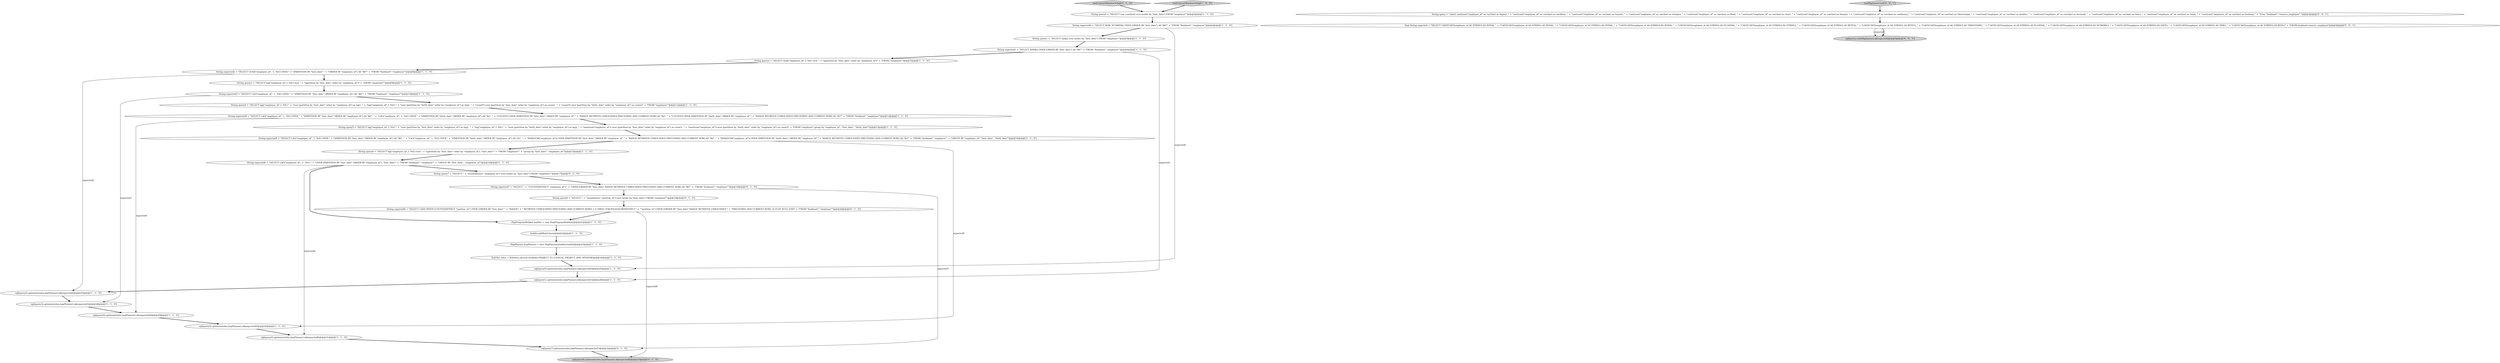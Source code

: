 digraph {
12 [style = filled, label = "String expected4 = \"SELECT LAG(\"employee_id\", 1, 'NA') OVER \" + \"(PARTITION BY \"hire_date\" ORDER BY \"employee_id\") AS \"$0\", \" + \"LAG(\"employee_id\", 1, 'NA') OVER \" + \"(PARTITION BY \"birth_date\" ORDER BY \"employee_id\") AS \"$1\", \" + \"COUNT(*) OVER (PARTITION BY \"hire_date\" ORDER BY \"employee_id\" \" + \"RANGE BETWEEN UNBOUNDED PRECEDING AND CURRENT ROW) AS \"$2\", \" + \"COUNT(*) OVER (PARTITION BY \"birth_date\" ORDER BY \"employee_id\" \" + \"RANGE BETWEEN UNBOUNDED PRECEDING AND CURRENT ROW) AS \"$3\"\" + \"FROM \"foodmart\".\"employee\"\"@@@12@@@['1', '1', '0']", fillcolor = white, shape = ellipse image = "AAA0AAABBB1BBB"];
11 [style = filled, label = "builder.addRuleClass()@@@22@@@['1', '1', '0']", fillcolor = white, shape = ellipse image = "AAA0AAABBB1BBB"];
33 [style = filled, label = "final String expected = \"SELECT CAST(CAST(employee_id AS STRING) AS INT64), \" + \"CAST(CAST(employee_id AS STRING) AS INT64), \" + \"CAST(CAST(employee_id AS STRING) AS INT64), \" + \"CAST(CAST(employee_id AS STRING) AS INT64), \" + \"CAST(CAST(employee_id AS STRING) AS FLOAT64), \" + \"CAST(CAST(employee_id AS STRING) AS STRING), \" + \"CAST(CAST(employee_id AS STRING) AS BYTES), \" + \"CAST(CAST(employee_id AS STRING) AS BYTES), \" + \"CAST(CAST(employee_id AS STRING) AS TIMESTAMP), \" + \"CAST(CAST(employee_id AS STRING) AS FLOAT64), \" + \"CAST(CAST(employee_id AS STRING) AS NUMERIC), \" + \"CAST(CAST(employee_id AS STRING) AS DATE), \" + \"CAST(CAST(employee_id AS STRING) AS TIME), \" + \"CAST(CAST(employee_id AS STRING) AS BOOL)\" + \"FROM foodmart.reserve_employee\"@@@4@@@['0', '0', '1']", fillcolor = white, shape = ellipse image = "AAA0AAABBB3BBB"];
32 [style = filled, label = "String query8 = \"SELECT \" + \"sum(distinct \"position_id\") over (order by \"hire_date\") FROM \"employee\"\"@@@19@@@['0', '1', '0']", fillcolor = white, shape = ellipse image = "AAA1AAABBB2BBB"];
23 [style = filled, label = "sql(query2).optimize(rules,hepPlanner).ok(expected2)@@@27@@@['1', '1', '0']", fillcolor = white, shape = ellipse image = "AAA0AAABBB1BBB"];
28 [style = filled, label = "String expected7 = \"SELECT \" + \"COUNT(DISTINCT \"employee_id\") \" + \"OVER (ORDER BY \"hire_date\" RANGE BETWEEN UNBOUNDED PRECEDING AND CURRENT ROW) AS \"$0\"\" + \"FROM \"foodmart\".\"employee\"\"@@@18@@@['0', '1', '0']", fillcolor = white, shape = ellipse image = "AAA1AAABBB2BBB"];
3 [style = filled, label = "String expected1 = \"SELECT RANK() OVER (ORDER BY \"hire_date\") AS \"$0\"\" + \"FROM \"foodmart\".\"employee\"\"@@@6@@@['1', '1', '0']", fillcolor = white, shape = ellipse image = "AAA0AAABBB1BBB"];
1 [style = filled, label = "String query1 = \"SELECT rank() over (order by \"hire_date\") FROM \"employee\"\"@@@5@@@['1', '1', '0']", fillcolor = white, shape = ellipse image = "AAA0AAABBB1BBB"];
10 [style = filled, label = "String query6 = \"SELECT lag(\"employee_id\",1,'NA') over \" + \"(partition by \"hire_date\" order by \"employee_id\"), \"hire_date\"\" + \"FROM \"employee\"\" + \"group by \"hire_date\", \"employee_id\"\"@@@15@@@['1', '1', '0']", fillcolor = white, shape = ellipse image = "AAA0AAABBB1BBB"];
9 [style = filled, label = "String query2 = \"SELECT lead(\"employee_id\",1,'NA') over \" + \"(partition by \"hire_date\" order by \"employee_id\")\" + \"FROM \"employee\"\"@@@7@@@['1', '1', '0']", fillcolor = white, shape = ellipse image = "AAA0AAABBB1BBB"];
26 [style = filled, label = "testConvertWindowToSql['0', '1', '0']", fillcolor = lightgray, shape = diamond image = "AAA0AAABBB2BBB"];
8 [style = filled, label = "RuleSet rules = RuleSets.ofList(CoreRules.PROJECT_TO_LOGICAL_PROJECT_AND_WINDOW)@@@24@@@['1', '1', '0']", fillcolor = white, shape = ellipse image = "AAA0AAABBB1BBB"];
31 [style = filled, label = "String expected8 = \"SELECT CASE WHEN (COUNT(DISTINCT \"position_id\") OVER (ORDER BY \"hire_date\" \" + \"RANGE\" + \" BETWEEN UNBOUNDED PRECEDING AND CURRENT ROW)) > 0 THEN COALESCE(SUM(DISTINCT \" + \"\"position_id\") OVER (ORDER BY \"hire_date\" RANGE BETWEEN UNBOUNDED \" + \"PRECEDING AND CURRENT ROW), 0) ELSE NULL END\" + \"FROM \"foodmart\".\"employee\"\"@@@20@@@['0', '1', '0']", fillcolor = white, shape = ellipse image = "AAA1AAABBB2BBB"];
0 [style = filled, label = "sql(query4).optimize(rules,hepPlanner).ok(expected4)@@@29@@@['1', '1', '0']", fillcolor = white, shape = ellipse image = "AAA0AAABBB1BBB"];
17 [style = filled, label = "sql(query6).optimize(rules,hepPlanner).ok(expected6)@@@31@@@['1', '1', '0']", fillcolor = white, shape = ellipse image = "AAA0AAABBB1BBB"];
35 [style = filled, label = "String query = \"select cast(cast(\"employee_id\" as varchar) as bigint), \" + \"cast(cast(\"employee_id\" as varchar) as smallint), \" + \"cast(cast(\"employee_id\" as varchar) as tinyint), \" + \"cast(cast(\"employee_id\" as varchar) as integer), \" + \"cast(cast(\"employee_id\" as varchar) as float), \" + \"cast(cast(\"employee_id\" as varchar) as char), \" + \"cast(cast(\"employee_id\" as varchar) as binary), \" + \"cast(cast(\"employee_id\" as varchar) as varbinary), \" + \"cast(cast(\"employee_id\" as varchar) as timestamp), \" + \"cast(cast(\"employee_id\" as varchar) as double), \" + \"cast(cast(\"employee_id\" as varchar) as decimal), \" + \"cast(cast(\"employee_id\" as varchar) as date), \" + \"cast(cast(\"employee_id\" as varchar) as time), \" + \"cast(cast(\"employee_id\" as varchar) as boolean) \" + \"from \"foodmart\".\"reserve_employee\" \"@@@3@@@['0', '0', '1']", fillcolor = white, shape = ellipse image = "AAA0AAABBB3BBB"];
5 [style = filled, label = "HepProgramBuilder builder = new HepProgramBuilder()@@@21@@@['1', '1', '0']", fillcolor = white, shape = ellipse image = "AAA0AAABBB1BBB"];
13 [style = filled, label = "String expected3 = \"SELECT LAG(\"employee_id\", 1, 'NA') OVER \" + \"(PARTITION BY \"hire_date\" ORDER BY \"employee_id\") AS \"$0\"\" + \"FROM \"foodmart\".\"employee\"\"@@@10@@@['1', '1', '0']", fillcolor = white, shape = ellipse image = "AAA0AAABBB1BBB"];
25 [style = filled, label = "String query3 = \"SELECT lag(\"employee_id\",1,'NA') over \" + \"(partition by \"hire_date\" order by \"employee_id\")\" + \"FROM \"employee\"\"@@@9@@@['1', '1', '0']", fillcolor = white, shape = ellipse image = "AAA0AAABBB1BBB"];
16 [style = filled, label = "String query0 = \"SELECT row_number() over (order by \"hire_date\") FROM \"employee\"\"@@@3@@@['1', '1', '0']", fillcolor = white, shape = ellipse image = "AAA0AAABBB1BBB"];
2 [style = filled, label = "String expected2 = \"SELECT LEAD(\"employee_id\", 1, 'NA') OVER \" + \"(PARTITION BY \"hire_date\" \" + \"ORDER BY \"employee_id\") AS \"$0\"\" + \"FROM \"foodmart\".\"employee\"\"@@@8@@@['1', '1', '0']", fillcolor = white, shape = ellipse image = "AAA0AAABBB1BBB"];
22 [style = filled, label = "String expected6 = \"SELECT LAG(\"employee_id\", 1, 'NA') \" + \"OVER (PARTITION BY \"hire_date\" ORDER BY \"employee_id\"), \"hire_date\"\" + \"FROM \"foodmart\".\"employee\"\" + \"GROUP BY \"hire_date\", \"employee_id\"\"@@@16@@@['1', '1', '0']", fillcolor = white, shape = ellipse image = "AAA0AAABBB1BBB"];
34 [style = filled, label = "testBigQueryCast['0', '0', '1']", fillcolor = lightgray, shape = diamond image = "AAA0AAABBB3BBB"];
6 [style = filled, label = "sql(query5).optimize(rules,hepPlanner).ok(expected5)@@@30@@@['1', '1', '0']", fillcolor = white, shape = ellipse image = "AAA0AAABBB1BBB"];
4 [style = filled, label = "sql(query3).optimize(rules,hepPlanner).ok(expected3)@@@28@@@['1', '1', '0']", fillcolor = white, shape = ellipse image = "AAA0AAABBB1BBB"];
15 [style = filled, label = "testConvertWindowToSql['1', '0', '0']", fillcolor = lightgray, shape = diamond image = "AAA0AAABBB1BBB"];
7 [style = filled, label = "sql(query1).optimize(rules,hepPlanner).ok(expected1)@@@26@@@['1', '1', '0']", fillcolor = white, shape = ellipse image = "AAA0AAABBB1BBB"];
29 [style = filled, label = "sql(query7).optimize(rules,hepPlanner).ok(expected7)@@@32@@@['0', '1', '0']", fillcolor = white, shape = ellipse image = "AAA1AAABBB2BBB"];
18 [style = filled, label = "String expected5 = \"SELECT LAG(\"employee_id\", 1, 'NA') OVER \" + \"(PARTITION BY \"hire_date\" ORDER BY \"employee_id\") AS \"$0\", \" + \"LAG(\"employee_id\", 1, 'NA') OVER \" + \"(PARTITION BY \"birth_date\" ORDER BY \"employee_id\") AS \"$1\", \" + \"MAX(SUM(\"employee_id\")) OVER (PARTITION BY \"hire_date\" ORDER BY \"employee_id\" \" + \"RANGE BETWEEN UNBOUNDED PRECEDING AND CURRENT ROW) AS \"$2\", \" + \"MAX(SUM(\"employee_id\")) OVER (PARTITION BY \"birth_date\" ORDER BY \"employee_id\" \" + \"RANGE BETWEEN UNBOUNDED PRECEDING AND CURRENT ROW) AS \"$3\"\" + \"FROM \"foodmart\".\"employee\"\" + \"GROUP BY \"employee_id\", \"hire_date\", \"birth_date\"\"@@@14@@@['1', '1', '0']", fillcolor = white, shape = ellipse image = "AAA0AAABBB1BBB"];
19 [style = filled, label = "String query5 = \"SELECT lag(\"employee_id\",1,'NA') \" + \"over (partition by \"hire_date\" order by \"employee_id\") as lag1, \" + \"lag(\"employee_id\",1,'NA') \" + \"over (partition by \"birth_date\" order by \"employee_id\") as lag2, \" + \"max(sum(\"employee_id\")) over (partition by \"hire_date\" order by \"employee_id\") as count1, \" + \"max(sum(\"employee_id\")) over (partition by \"birth_date\" order by \"employee_id\") as count2\" + \"FROM \"employee\" group by \"employee_id\", \"hire_date\", \"birth_date\"\"@@@13@@@['1', '1', '0']", fillcolor = white, shape = ellipse image = "AAA0AAABBB1BBB"];
21 [style = filled, label = "HepPlanner hepPlanner = new HepPlanner(builder.build())@@@23@@@['1', '1', '0']", fillcolor = white, shape = ellipse image = "AAA0AAABBB1BBB"];
24 [style = filled, label = "String expected0 = \"SELECT ROW_NUMBER() OVER (ORDER BY \"hire_date\") AS \"$0\"\" + \"FROM \"foodmart\".\"employee\"\"@@@4@@@['1', '1', '0']", fillcolor = white, shape = ellipse image = "AAA0AAABBB1BBB"];
36 [style = filled, label = "sql(query).withBigQuery().ok(expected)@@@5@@@['0', '0', '1']", fillcolor = lightgray, shape = ellipse image = "AAA0AAABBB3BBB"];
14 [style = filled, label = "sql(query0).optimize(rules,hepPlanner).ok(expected0)@@@25@@@['1', '1', '0']", fillcolor = white, shape = ellipse image = "AAA0AAABBB1BBB"];
20 [style = filled, label = "String query4 = \"SELECT lag(\"employee_id\",1,'NA') \" + \"over (partition by \"hire_date\" order by \"employee_id\") as lag1, \" + \"lag(\"employee_id\",1,'NA') \" + \"over (partition by \"birth_date\" order by \"employee_id\") as lag2, \" + \"count(*) over (partition by \"hire_date\" order by \"employee_id\") as count1, \" + \"count(*) over (partition by \"birth_date\" order by \"employee_id\") as count2\" + \"FROM \"employee\"\"@@@11@@@['1', '1', '0']", fillcolor = white, shape = ellipse image = "AAA0AAABBB1BBB"];
27 [style = filled, label = "sql(query8).optimize(rules,hepPlanner).ok(expected8)@@@33@@@['0', '1', '0']", fillcolor = lightgray, shape = ellipse image = "AAA1AAABBB2BBB"];
30 [style = filled, label = "String query7 = \"SELECT \" + \"count(distinct \"employee_id\") over (order by \"hire_date\") FROM \"employee\"\"@@@17@@@['0', '1', '0']", fillcolor = white, shape = ellipse image = "AAA1AAABBB2BBB"];
0->6 [style = bold, label=""];
3->7 [style = solid, label="expected1"];
7->23 [style = bold, label=""];
35->33 [style = bold, label=""];
16->24 [style = bold, label=""];
8->14 [style = bold, label=""];
22->5 [style = bold, label=""];
14->7 [style = bold, label=""];
22->30 [style = bold, label=""];
29->27 [style = bold, label=""];
11->21 [style = bold, label=""];
26->16 [style = bold, label=""];
12->0 [style = solid, label="expected4"];
24->14 [style = solid, label="expected0"];
28->32 [style = bold, label=""];
9->2 [style = bold, label=""];
21->8 [style = bold, label=""];
6->17 [style = bold, label=""];
2->25 [style = bold, label=""];
24->1 [style = bold, label=""];
10->22 [style = bold, label=""];
1->3 [style = bold, label=""];
18->6 [style = solid, label="expected5"];
22->17 [style = solid, label="expected6"];
5->11 [style = bold, label=""];
32->31 [style = bold, label=""];
3->9 [style = bold, label=""];
18->10 [style = bold, label=""];
25->13 [style = bold, label=""];
12->19 [style = bold, label=""];
31->5 [style = bold, label=""];
15->16 [style = bold, label=""];
2->23 [style = solid, label="expected2"];
13->4 [style = solid, label="expected3"];
33->36 [style = solid, label="expected"];
30->28 [style = bold, label=""];
34->35 [style = bold, label=""];
13->20 [style = bold, label=""];
23->4 [style = bold, label=""];
19->18 [style = bold, label=""];
33->36 [style = bold, label=""];
31->27 [style = solid, label="expected8"];
20->12 [style = bold, label=""];
17->29 [style = bold, label=""];
28->29 [style = solid, label="expected7"];
4->0 [style = bold, label=""];
}
